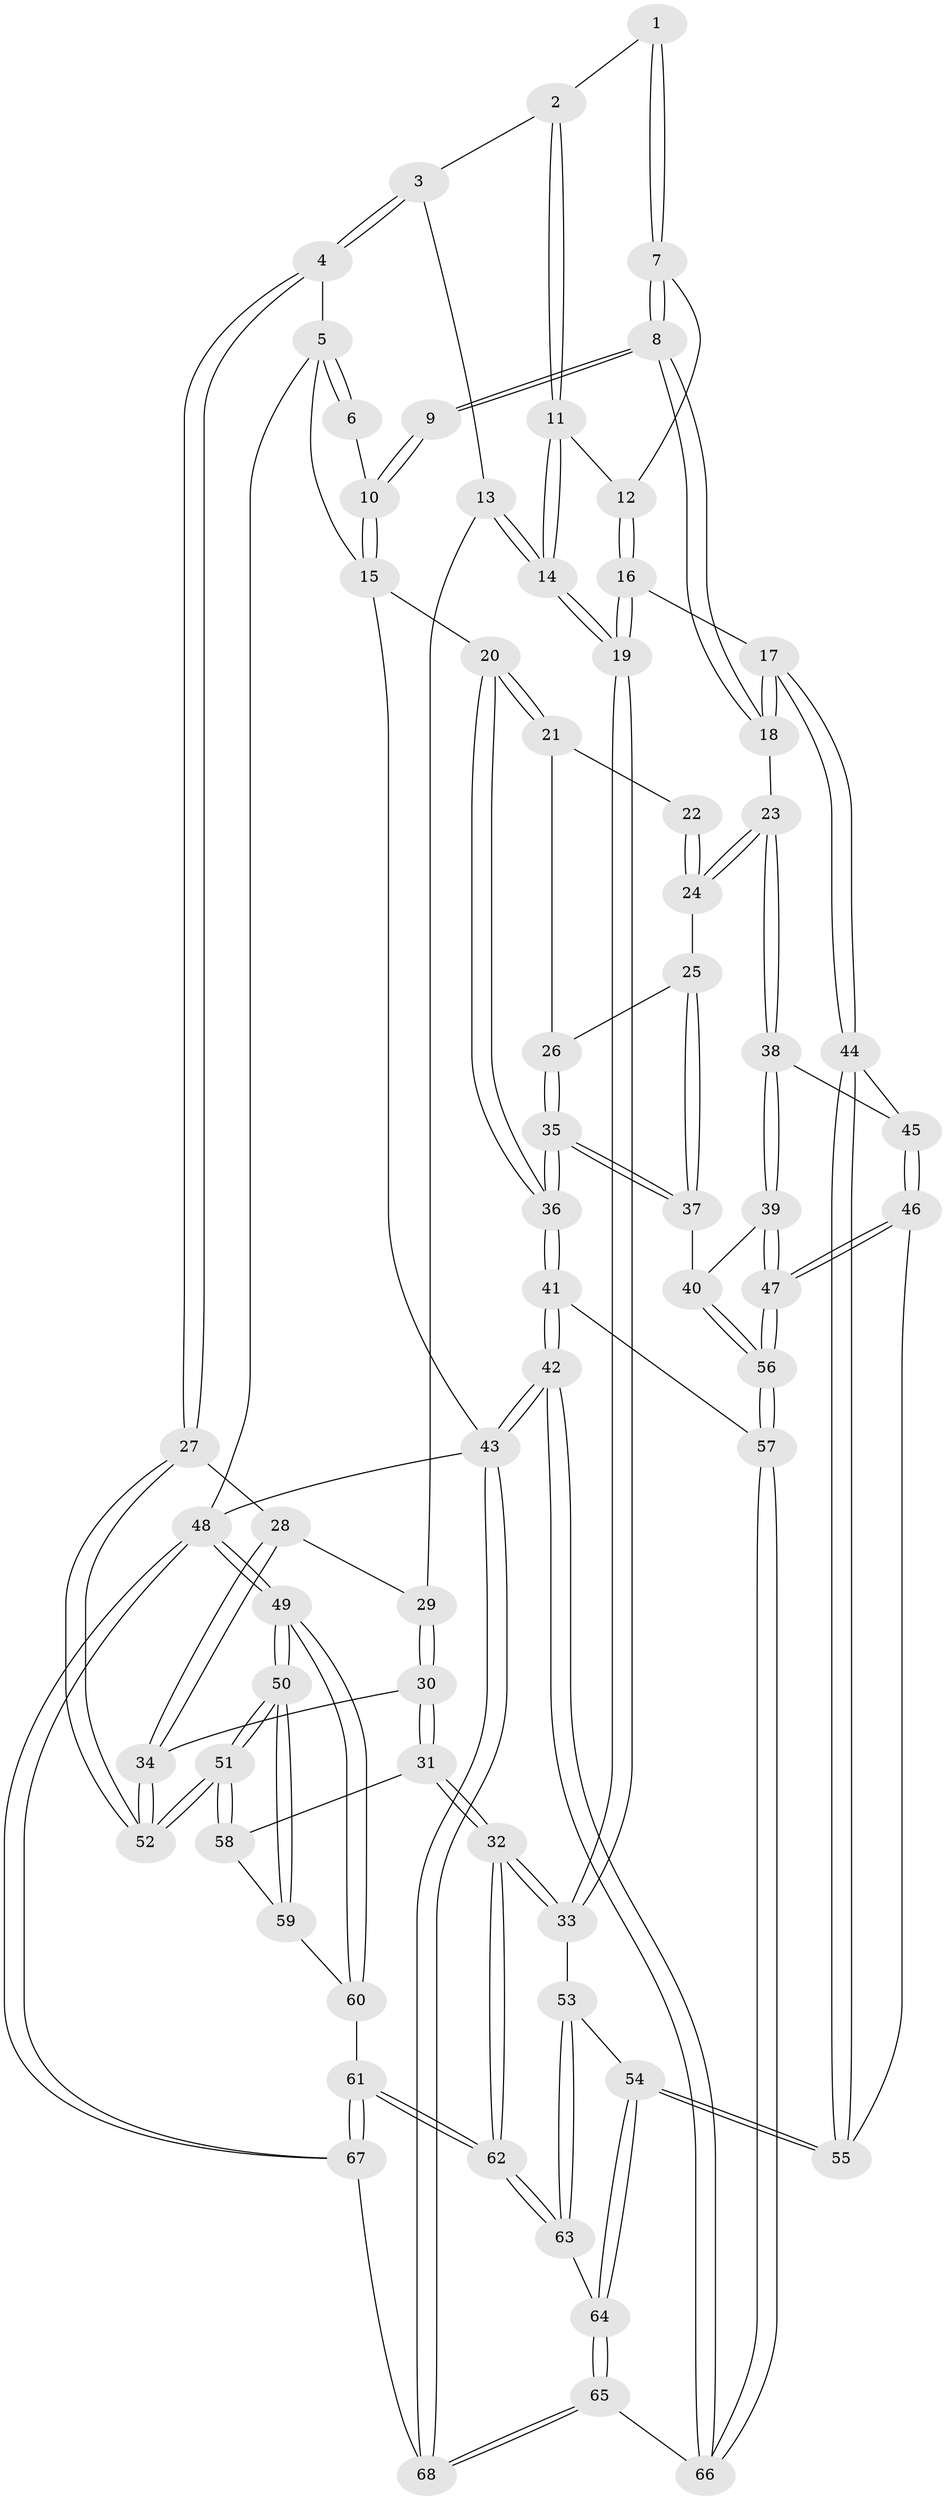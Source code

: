// coarse degree distribution, {4: 0.3181818181818182, 5: 0.09090909090909091, 7: 0.09090909090909091, 2: 0.09090909090909091, 3: 0.36363636363636365, 6: 0.045454545454545456}
// Generated by graph-tools (version 1.1) at 2025/21/03/04/25 18:21:40]
// undirected, 68 vertices, 167 edges
graph export_dot {
graph [start="1"]
  node [color=gray90,style=filled];
  1 [pos="+0.6433326212511533+0"];
  2 [pos="+0.7186429417940332+0.0629532723936575"];
  3 [pos="+0.8075026413016713+0.09707293336304847"];
  4 [pos="+1+0"];
  5 [pos="+1+0"];
  6 [pos="+0.6305913403287429+0"];
  7 [pos="+0.550562929615532+0.10424508144245327"];
  8 [pos="+0.3368542720981067+0.09236399415253872"];
  9 [pos="+0.31247464195260893+0.05184440759061086"];
  10 [pos="+0.17645016684864104+0"];
  11 [pos="+0.6794848172935053+0.13105909775630414"];
  12 [pos="+0.5674446181889414+0.12934886280959584"];
  13 [pos="+0.804097038893926+0.23788244215986748"];
  14 [pos="+0.6980835466413999+0.26179962666042106"];
  15 [pos="+0+0"];
  16 [pos="+0.547437708089146+0.3131514976568658"];
  17 [pos="+0.4810389335234476+0.31545206491553524"];
  18 [pos="+0.3477726920436963+0.14614517769915614"];
  19 [pos="+0.6234833824563302+0.3405633697920286"];
  20 [pos="+0+0"];
  21 [pos="+0.054057380590607114+0.21480611390122872"];
  22 [pos="+0.18546373888758644+0.21195844974251293"];
  23 [pos="+0.22570321185124043+0.3258063940081948"];
  24 [pos="+0.21357231805860066+0.3238285419552429"];
  25 [pos="+0.19083865865992033+0.32473783494848535"];
  26 [pos="+0.10244282633900506+0.30042049913777136"];
  27 [pos="+1+0.05581640257756902"];
  28 [pos="+0.8633179349435185+0.24026676713356793"];
  29 [pos="+0.8220198812882545+0.2456210948638656"];
  30 [pos="+0.8568865222850932+0.44357134833039213"];
  31 [pos="+0.832899619542037+0.4716586009315026"];
  32 [pos="+0.7117480476780339+0.48214215395511595"];
  33 [pos="+0.6804409462071884+0.45868301296480674"];
  34 [pos="+0.9580309722327761+0.39122758784168254"];
  35 [pos="+0.0044643726893484545+0.4646422049496299"];
  36 [pos="+0+0.6171258411814305"];
  37 [pos="+0.1366521062346001+0.4362927804664866"];
  38 [pos="+0.23038358715907203+0.3319408664493515"];
  39 [pos="+0.23306954481148015+0.37415750251054236"];
  40 [pos="+0.18556733150528884+0.46178387341049737"];
  41 [pos="+0+0.6211985059096534"];
  42 [pos="+0+0.9145401751011013"];
  43 [pos="+0+1"];
  44 [pos="+0.45696757964354195+0.343466589256638"];
  45 [pos="+0.28613375070983604+0.3493221747737004"];
  46 [pos="+0.36984628737838243+0.5173840080735481"];
  47 [pos="+0.3170243181971144+0.5380949973984581"];
  48 [pos="+1+1"];
  49 [pos="+1+1"];
  50 [pos="+1+0.6796364465623378"];
  51 [pos="+1+0.5364453642918089"];
  52 [pos="+1+0.3279777942872348"];
  53 [pos="+0.5604783634040562+0.5276101049155981"];
  54 [pos="+0.41115006108903557+0.5280237914940555"];
  55 [pos="+0.3899156631503233+0.5129317398566509"];
  56 [pos="+0.24376327637923814+0.5958318613233614"];
  57 [pos="+0.23712596128218227+0.605436749831351"];
  58 [pos="+0.840144857778747+0.48146312828087956"];
  59 [pos="+0.9225138439772689+0.6037538077258506"];
  60 [pos="+0.7540978749746597+0.7977927827528137"];
  61 [pos="+0.6958434980972426+0.7915436405373297"];
  62 [pos="+0.6879352360207126+0.7859934669772686"];
  63 [pos="+0.5357824855122325+0.7765949181117391"];
  64 [pos="+0.5229753370666139+0.7784076802817979"];
  65 [pos="+0.38739795262272836+0.8570659234144526"];
  66 [pos="+0.31284450662239727+0.8012944933789432"];
  67 [pos="+0.6411177946683776+1"];
  68 [pos="+0.35201361986080254+1"];
  1 -- 2;
  1 -- 7;
  1 -- 7;
  2 -- 3;
  2 -- 11;
  2 -- 11;
  3 -- 4;
  3 -- 4;
  3 -- 13;
  4 -- 5;
  4 -- 27;
  4 -- 27;
  5 -- 6;
  5 -- 6;
  5 -- 15;
  5 -- 48;
  6 -- 10;
  7 -- 8;
  7 -- 8;
  7 -- 12;
  8 -- 9;
  8 -- 9;
  8 -- 18;
  8 -- 18;
  9 -- 10;
  9 -- 10;
  10 -- 15;
  10 -- 15;
  11 -- 12;
  11 -- 14;
  11 -- 14;
  12 -- 16;
  12 -- 16;
  13 -- 14;
  13 -- 14;
  13 -- 29;
  14 -- 19;
  14 -- 19;
  15 -- 20;
  15 -- 43;
  16 -- 17;
  16 -- 19;
  16 -- 19;
  17 -- 18;
  17 -- 18;
  17 -- 44;
  17 -- 44;
  18 -- 23;
  19 -- 33;
  19 -- 33;
  20 -- 21;
  20 -- 21;
  20 -- 36;
  20 -- 36;
  21 -- 22;
  21 -- 26;
  22 -- 24;
  22 -- 24;
  23 -- 24;
  23 -- 24;
  23 -- 38;
  23 -- 38;
  24 -- 25;
  25 -- 26;
  25 -- 37;
  25 -- 37;
  26 -- 35;
  26 -- 35;
  27 -- 28;
  27 -- 52;
  27 -- 52;
  28 -- 29;
  28 -- 34;
  28 -- 34;
  29 -- 30;
  29 -- 30;
  30 -- 31;
  30 -- 31;
  30 -- 34;
  31 -- 32;
  31 -- 32;
  31 -- 58;
  32 -- 33;
  32 -- 33;
  32 -- 62;
  32 -- 62;
  33 -- 53;
  34 -- 52;
  34 -- 52;
  35 -- 36;
  35 -- 36;
  35 -- 37;
  35 -- 37;
  36 -- 41;
  36 -- 41;
  37 -- 40;
  38 -- 39;
  38 -- 39;
  38 -- 45;
  39 -- 40;
  39 -- 47;
  39 -- 47;
  40 -- 56;
  40 -- 56;
  41 -- 42;
  41 -- 42;
  41 -- 57;
  42 -- 43;
  42 -- 43;
  42 -- 66;
  42 -- 66;
  43 -- 68;
  43 -- 68;
  43 -- 48;
  44 -- 45;
  44 -- 55;
  44 -- 55;
  45 -- 46;
  45 -- 46;
  46 -- 47;
  46 -- 47;
  46 -- 55;
  47 -- 56;
  47 -- 56;
  48 -- 49;
  48 -- 49;
  48 -- 67;
  48 -- 67;
  49 -- 50;
  49 -- 50;
  49 -- 60;
  49 -- 60;
  50 -- 51;
  50 -- 51;
  50 -- 59;
  50 -- 59;
  51 -- 52;
  51 -- 52;
  51 -- 58;
  51 -- 58;
  53 -- 54;
  53 -- 63;
  53 -- 63;
  54 -- 55;
  54 -- 55;
  54 -- 64;
  54 -- 64;
  56 -- 57;
  56 -- 57;
  57 -- 66;
  57 -- 66;
  58 -- 59;
  59 -- 60;
  60 -- 61;
  61 -- 62;
  61 -- 62;
  61 -- 67;
  61 -- 67;
  62 -- 63;
  62 -- 63;
  63 -- 64;
  64 -- 65;
  64 -- 65;
  65 -- 66;
  65 -- 68;
  65 -- 68;
  67 -- 68;
}
